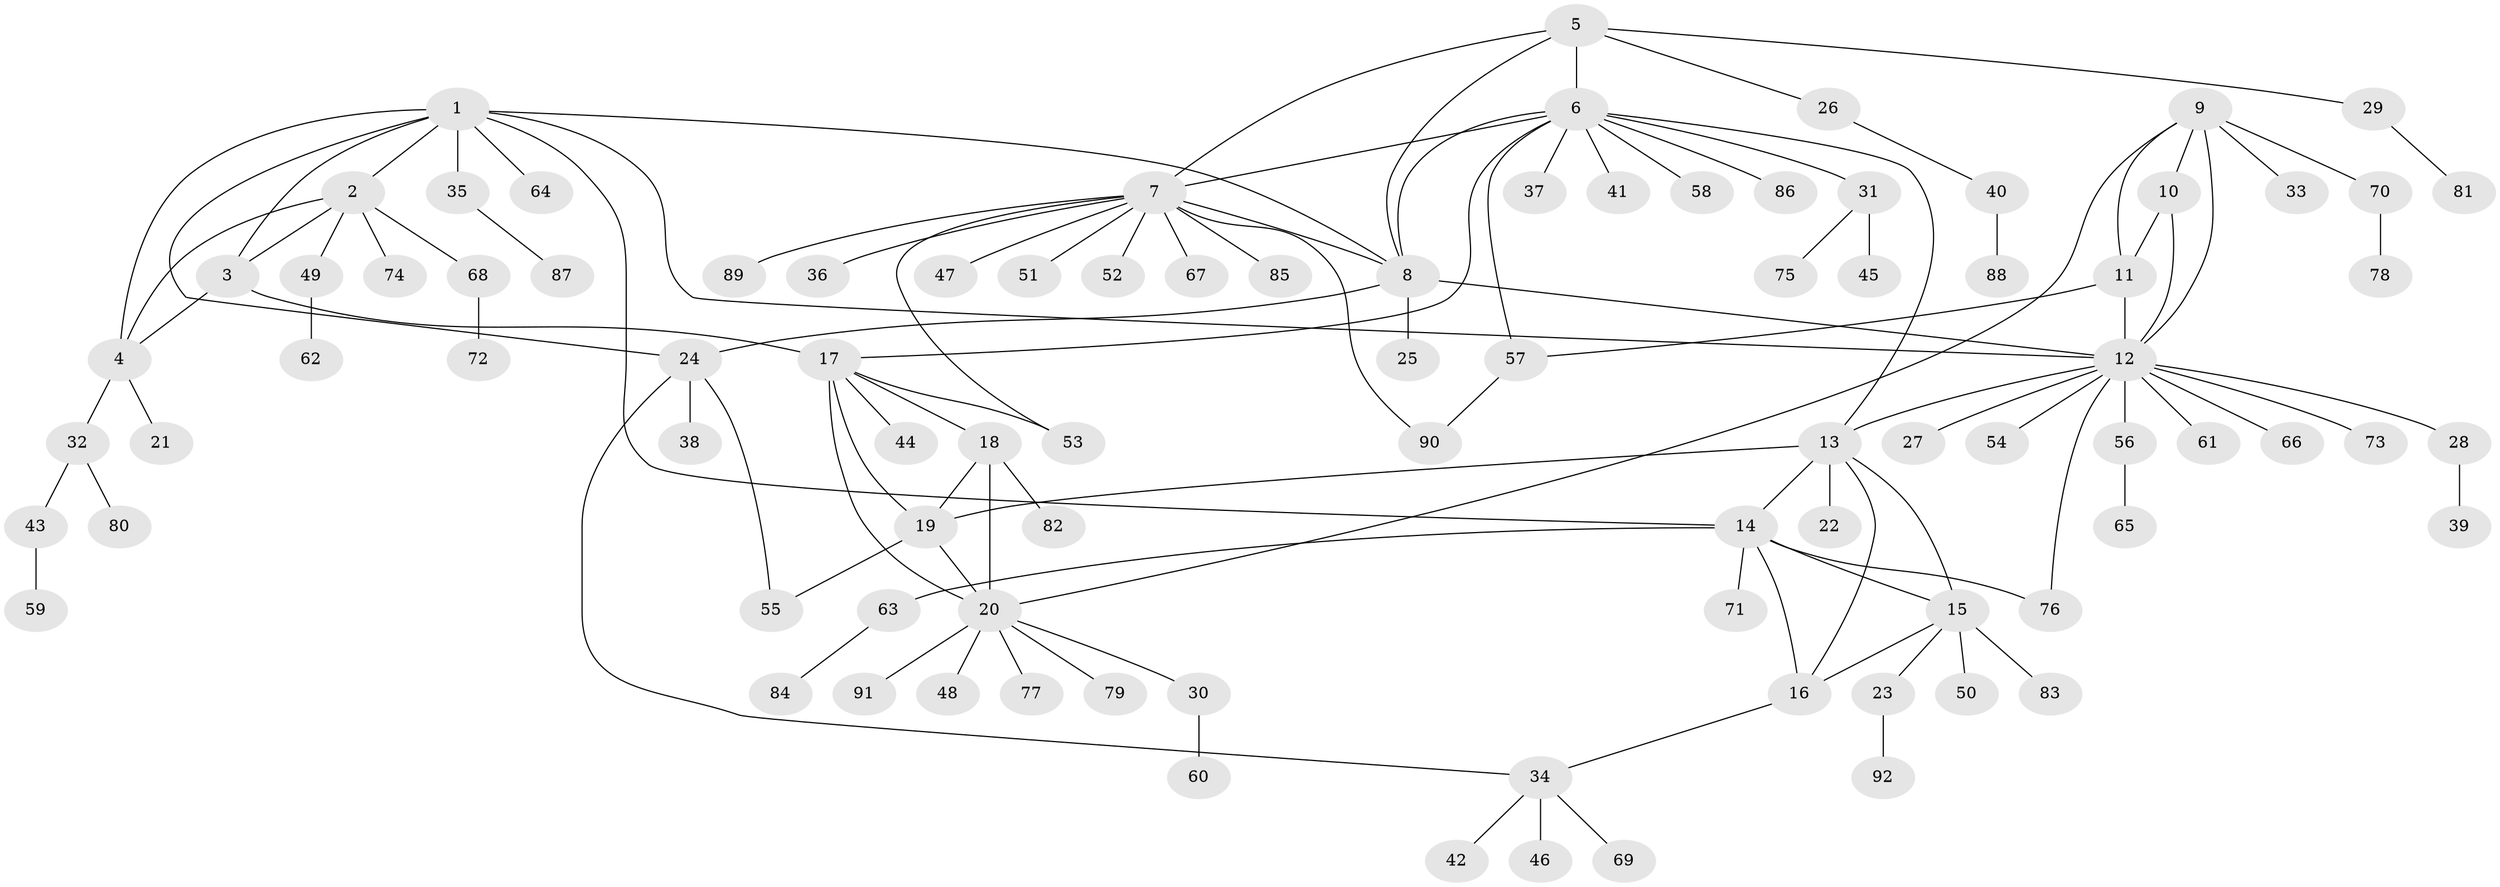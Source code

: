 // coarse degree distribution, {8: 0.06521739130434782, 5: 0.043478260869565216, 4: 0.17391304347826086, 7: 0.021739130434782608, 10: 0.021739130434782608, 3: 0.043478260869565216, 6: 0.08695652173913043, 1: 0.45652173913043476, 2: 0.08695652173913043}
// Generated by graph-tools (version 1.1) at 2025/52/03/04/25 22:52:18]
// undirected, 92 vertices, 119 edges
graph export_dot {
  node [color=gray90,style=filled];
  1;
  2;
  3;
  4;
  5;
  6;
  7;
  8;
  9;
  10;
  11;
  12;
  13;
  14;
  15;
  16;
  17;
  18;
  19;
  20;
  21;
  22;
  23;
  24;
  25;
  26;
  27;
  28;
  29;
  30;
  31;
  32;
  33;
  34;
  35;
  36;
  37;
  38;
  39;
  40;
  41;
  42;
  43;
  44;
  45;
  46;
  47;
  48;
  49;
  50;
  51;
  52;
  53;
  54;
  55;
  56;
  57;
  58;
  59;
  60;
  61;
  62;
  63;
  64;
  65;
  66;
  67;
  68;
  69;
  70;
  71;
  72;
  73;
  74;
  75;
  76;
  77;
  78;
  79;
  80;
  81;
  82;
  83;
  84;
  85;
  86;
  87;
  88;
  89;
  90;
  91;
  92;
  1 -- 2;
  1 -- 3;
  1 -- 4;
  1 -- 8;
  1 -- 12;
  1 -- 14;
  1 -- 24;
  1 -- 35;
  1 -- 64;
  2 -- 3;
  2 -- 4;
  2 -- 49;
  2 -- 68;
  2 -- 74;
  3 -- 4;
  3 -- 17;
  4 -- 21;
  4 -- 32;
  5 -- 6;
  5 -- 7;
  5 -- 8;
  5 -- 26;
  5 -- 29;
  6 -- 7;
  6 -- 8;
  6 -- 13;
  6 -- 17;
  6 -- 31;
  6 -- 37;
  6 -- 41;
  6 -- 57;
  6 -- 58;
  6 -- 86;
  7 -- 8;
  7 -- 36;
  7 -- 47;
  7 -- 51;
  7 -- 52;
  7 -- 53;
  7 -- 67;
  7 -- 85;
  7 -- 89;
  7 -- 90;
  8 -- 12;
  8 -- 24;
  8 -- 25;
  9 -- 10;
  9 -- 11;
  9 -- 12;
  9 -- 20;
  9 -- 33;
  9 -- 70;
  10 -- 11;
  10 -- 12;
  11 -- 12;
  11 -- 57;
  12 -- 13;
  12 -- 27;
  12 -- 28;
  12 -- 54;
  12 -- 56;
  12 -- 61;
  12 -- 66;
  12 -- 73;
  12 -- 76;
  13 -- 14;
  13 -- 15;
  13 -- 16;
  13 -- 19;
  13 -- 22;
  14 -- 15;
  14 -- 16;
  14 -- 63;
  14 -- 71;
  14 -- 76;
  15 -- 16;
  15 -- 23;
  15 -- 50;
  15 -- 83;
  16 -- 34;
  17 -- 18;
  17 -- 19;
  17 -- 20;
  17 -- 44;
  17 -- 53;
  18 -- 19;
  18 -- 20;
  18 -- 82;
  19 -- 20;
  19 -- 55;
  20 -- 30;
  20 -- 48;
  20 -- 77;
  20 -- 79;
  20 -- 91;
  23 -- 92;
  24 -- 34;
  24 -- 38;
  24 -- 55;
  26 -- 40;
  28 -- 39;
  29 -- 81;
  30 -- 60;
  31 -- 45;
  31 -- 75;
  32 -- 43;
  32 -- 80;
  34 -- 42;
  34 -- 46;
  34 -- 69;
  35 -- 87;
  40 -- 88;
  43 -- 59;
  49 -- 62;
  56 -- 65;
  57 -- 90;
  63 -- 84;
  68 -- 72;
  70 -- 78;
}

